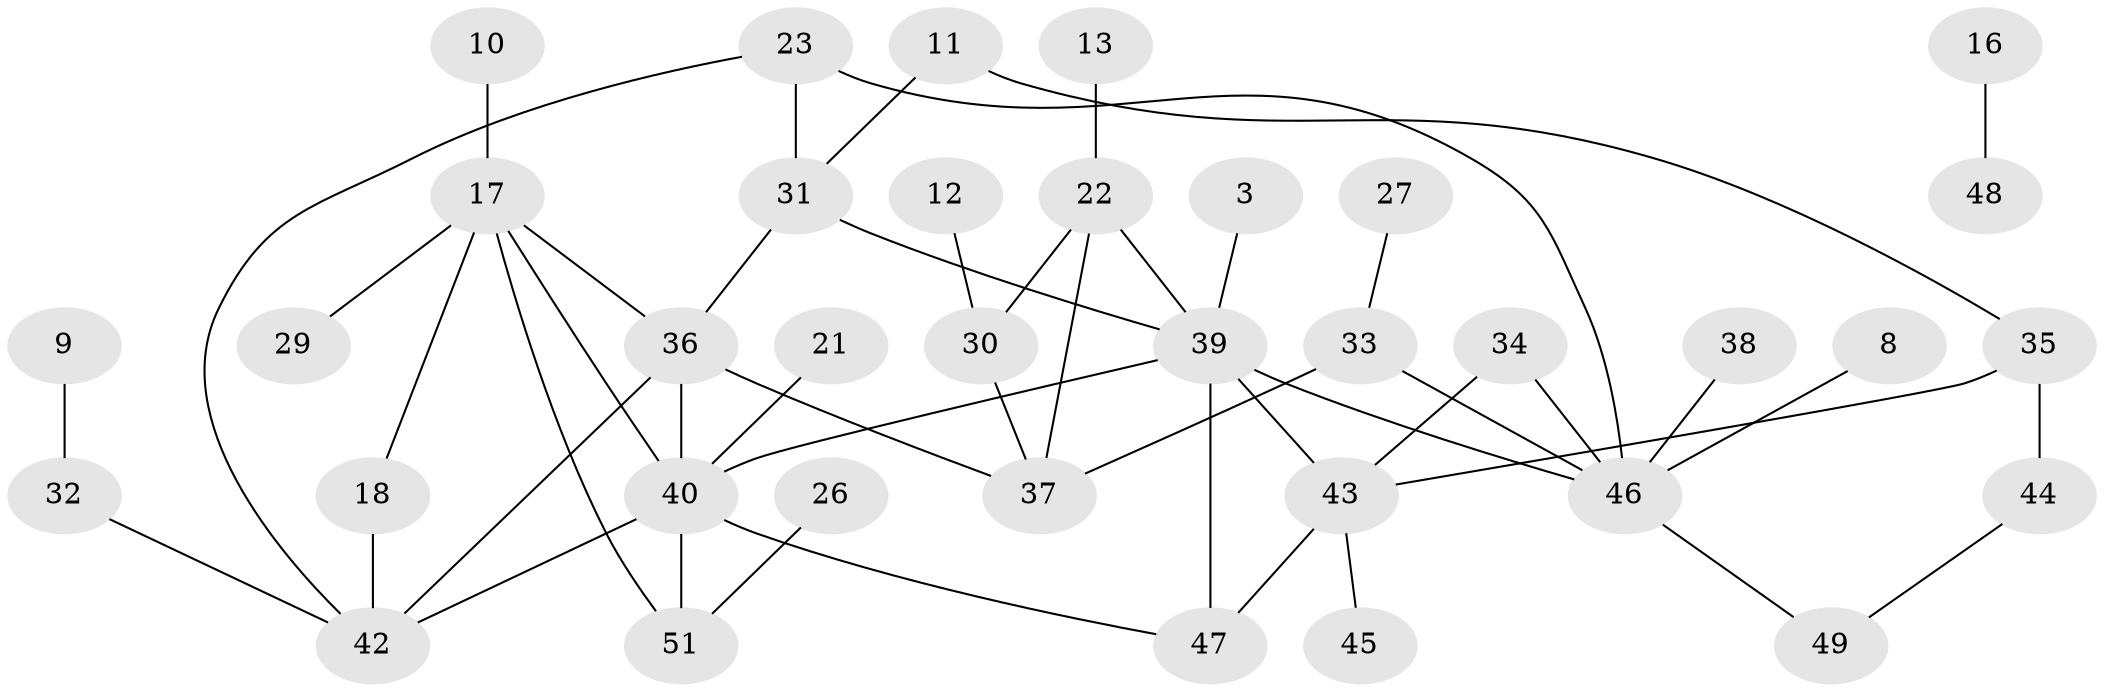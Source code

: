 // original degree distribution, {7: 0.0297029702970297, 1: 0.26732673267326734, 5: 0.039603960396039604, 2: 0.26732673267326734, 0: 0.13861386138613863, 3: 0.1782178217821782, 4: 0.07920792079207921}
// Generated by graph-tools (version 1.1) at 2025/25/03/09/25 03:25:12]
// undirected, 36 vertices, 49 edges
graph export_dot {
graph [start="1"]
  node [color=gray90,style=filled];
  3;
  8;
  9;
  10;
  11;
  12;
  13;
  16;
  17;
  18;
  21;
  22;
  23;
  26;
  27;
  29;
  30;
  31;
  32;
  33;
  34;
  35;
  36;
  37;
  38;
  39;
  40;
  42;
  43;
  44;
  45;
  46;
  47;
  48;
  49;
  51;
  3 -- 39 [weight=1.0];
  8 -- 46 [weight=1.0];
  9 -- 32 [weight=1.0];
  10 -- 17 [weight=1.0];
  11 -- 31 [weight=1.0];
  11 -- 35 [weight=1.0];
  12 -- 30 [weight=1.0];
  13 -- 22 [weight=1.0];
  16 -- 48 [weight=1.0];
  17 -- 18 [weight=1.0];
  17 -- 29 [weight=1.0];
  17 -- 36 [weight=1.0];
  17 -- 40 [weight=1.0];
  17 -- 51 [weight=1.0];
  18 -- 42 [weight=1.0];
  21 -- 40 [weight=1.0];
  22 -- 30 [weight=1.0];
  22 -- 37 [weight=1.0];
  22 -- 39 [weight=1.0];
  23 -- 31 [weight=1.0];
  23 -- 42 [weight=1.0];
  23 -- 46 [weight=1.0];
  26 -- 51 [weight=1.0];
  27 -- 33 [weight=1.0];
  30 -- 37 [weight=1.0];
  31 -- 36 [weight=1.0];
  31 -- 39 [weight=1.0];
  32 -- 42 [weight=1.0];
  33 -- 37 [weight=1.0];
  33 -- 46 [weight=1.0];
  34 -- 43 [weight=1.0];
  34 -- 46 [weight=1.0];
  35 -- 43 [weight=1.0];
  35 -- 44 [weight=2.0];
  36 -- 37 [weight=1.0];
  36 -- 40 [weight=2.0];
  36 -- 42 [weight=1.0];
  38 -- 46 [weight=1.0];
  39 -- 40 [weight=1.0];
  39 -- 43 [weight=1.0];
  39 -- 46 [weight=1.0];
  39 -- 47 [weight=1.0];
  40 -- 42 [weight=1.0];
  40 -- 47 [weight=1.0];
  40 -- 51 [weight=3.0];
  43 -- 45 [weight=1.0];
  43 -- 47 [weight=2.0];
  44 -- 49 [weight=1.0];
  46 -- 49 [weight=1.0];
}

